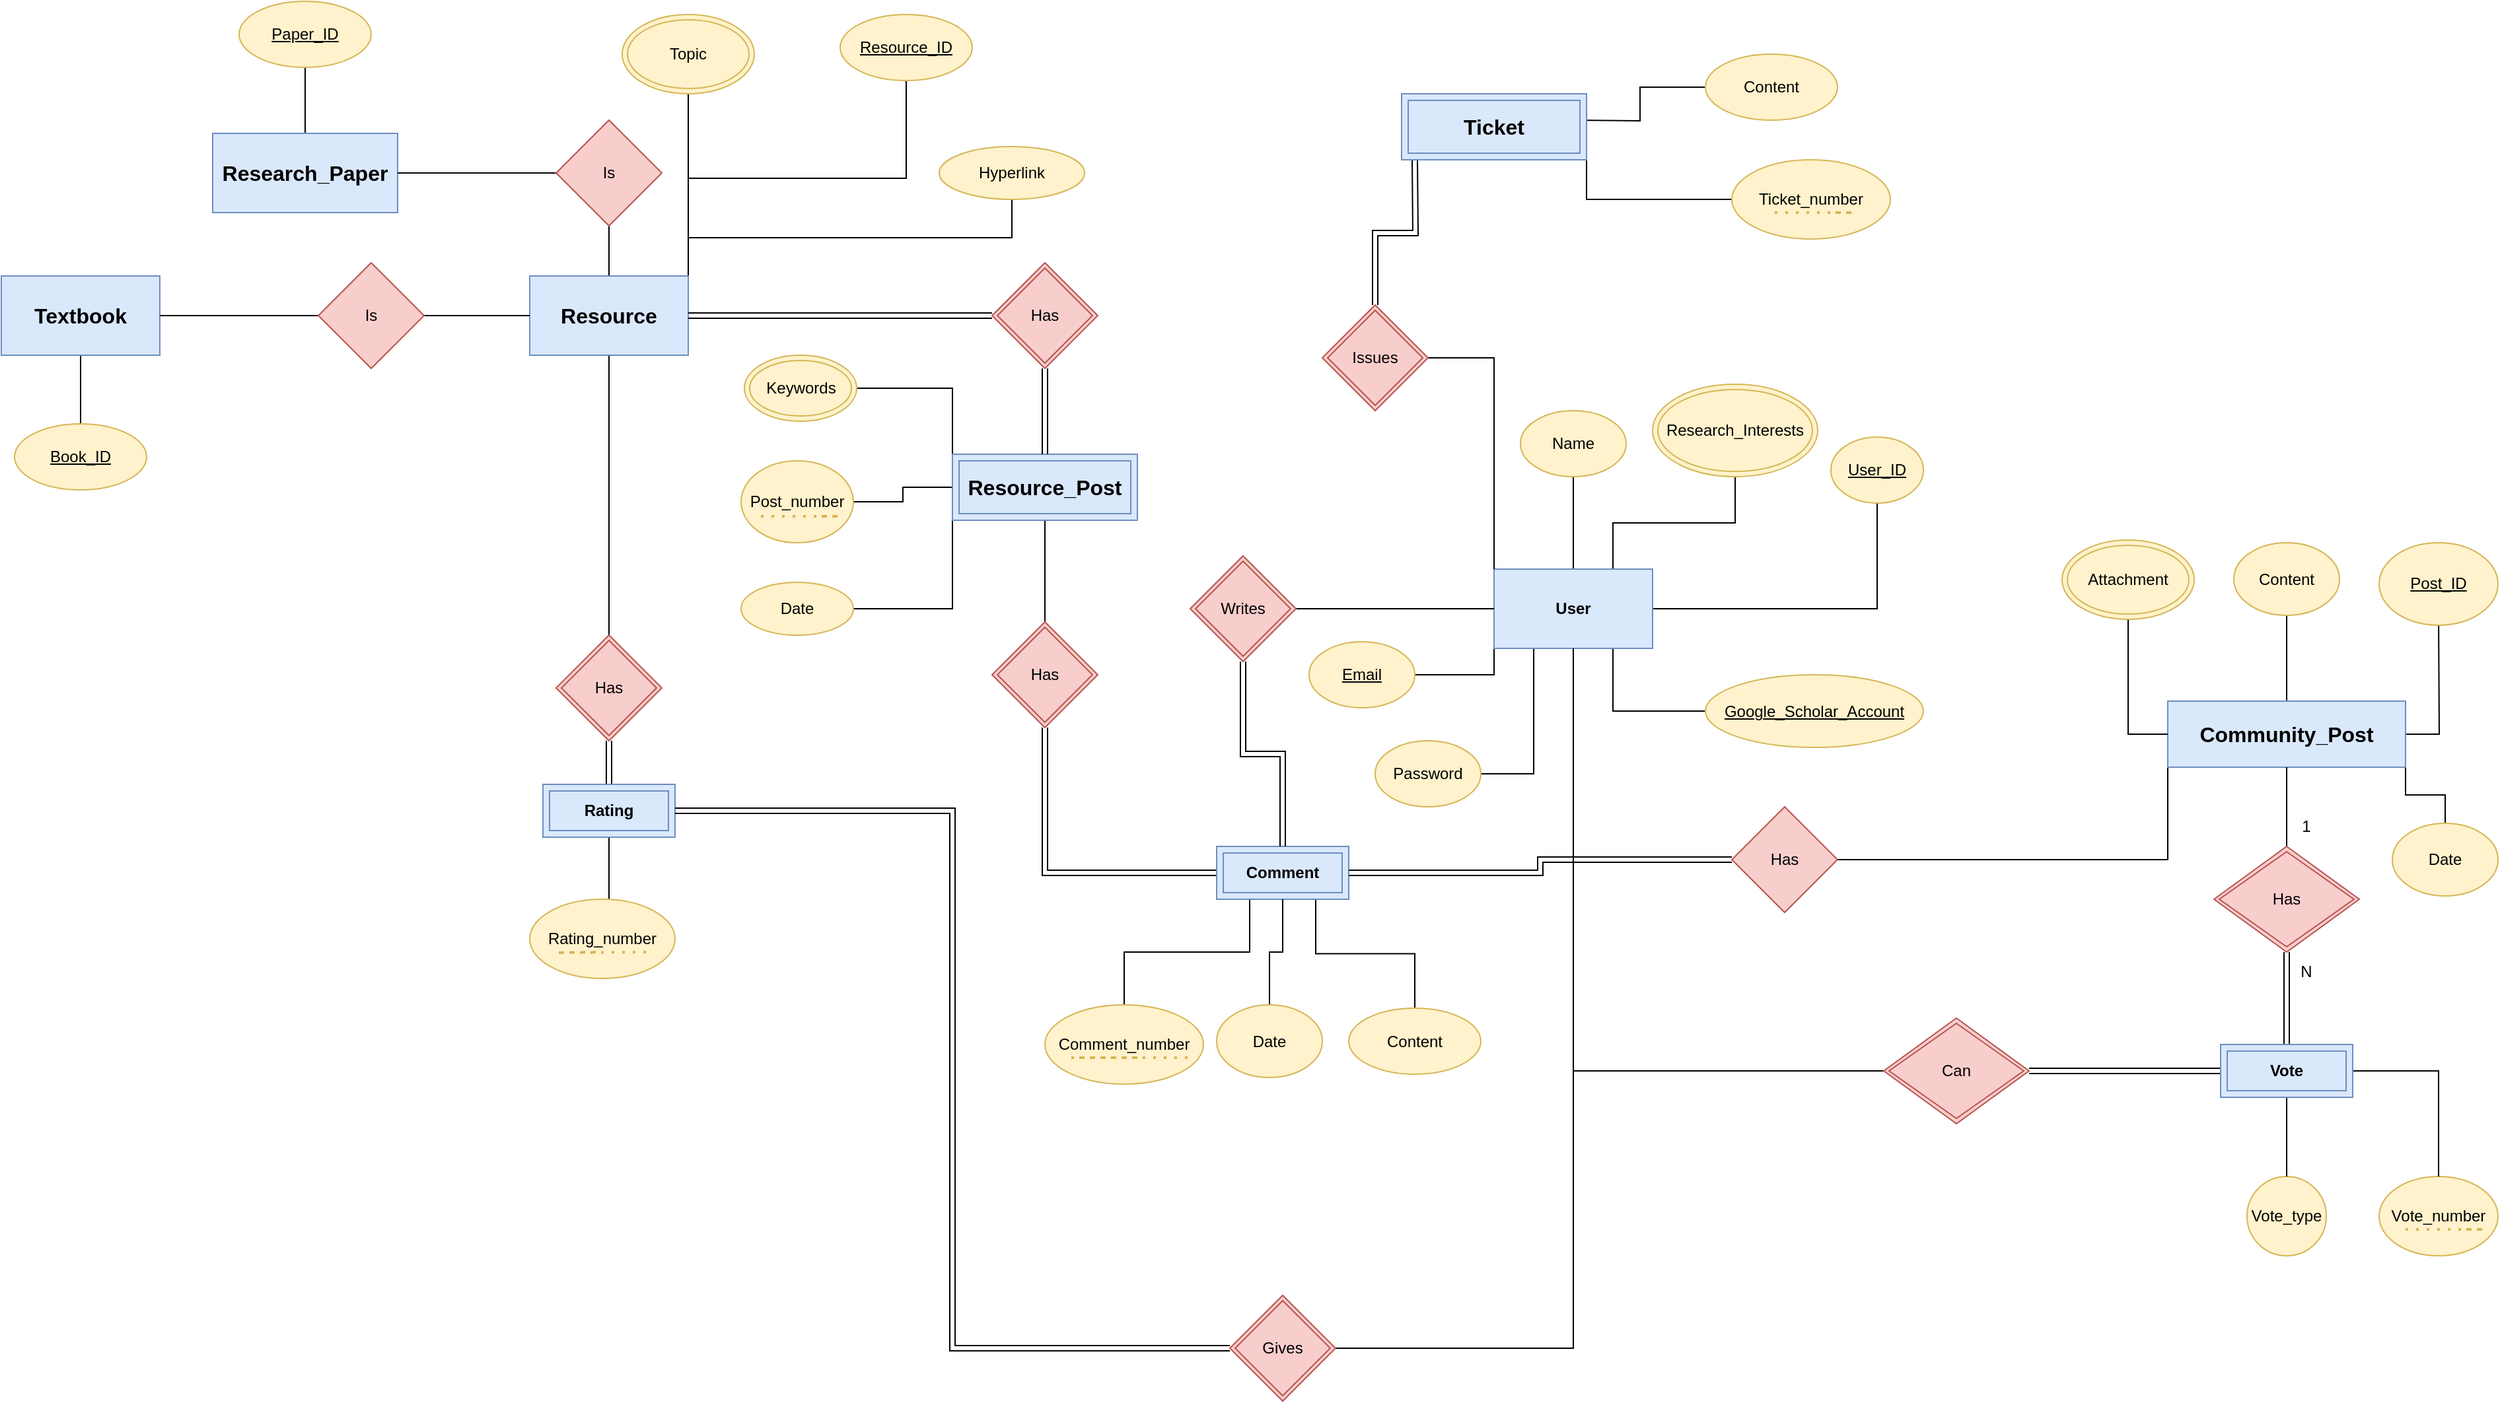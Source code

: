 <mxfile version="21.0.6" type="github">
  <diagram id="R2lEEEUBdFMjLlhIrx00" name="Page-1">
    <mxGraphModel dx="3800" dy="2198" grid="1" gridSize="10" guides="1" tooltips="1" connect="1" arrows="1" fold="1" page="1" pageScale="1" pageWidth="850" pageHeight="1100" math="0" shadow="0" extFonts="Permanent Marker^https://fonts.googleapis.com/css?family=Permanent+Marker">
      <root>
        <mxCell id="0" />
        <mxCell id="1" parent="0" />
        <mxCell id="YpXeeTf7qJ5zj5Ovl2NS-48" value="" style="edgeStyle=orthogonalEdgeStyle;rounded=0;orthogonalLoop=1;jettySize=auto;html=1;endArrow=none;endFill=0;" parent="1" source="YpXeeTf7qJ5zj5Ovl2NS-2" target="YpXeeTf7qJ5zj5Ovl2NS-47" edge="1">
          <mxGeometry relative="1" as="geometry" />
        </mxCell>
        <mxCell id="YpXeeTf7qJ5zj5Ovl2NS-55" value="" style="edgeStyle=orthogonalEdgeStyle;rounded=0;orthogonalLoop=1;jettySize=auto;html=1;endArrow=none;endFill=0;" parent="1" source="YpXeeTf7qJ5zj5Ovl2NS-2" target="YpXeeTf7qJ5zj5Ovl2NS-54" edge="1">
          <mxGeometry relative="1" as="geometry" />
        </mxCell>
        <mxCell id="YpXeeTf7qJ5zj5Ovl2NS-58" style="edgeStyle=orthogonalEdgeStyle;rounded=0;orthogonalLoop=1;jettySize=auto;html=1;exitX=0.75;exitY=1;exitDx=0;exitDy=0;entryX=0;entryY=0.5;entryDx=0;entryDy=0;endArrow=none;endFill=0;" parent="1" source="YpXeeTf7qJ5zj5Ovl2NS-2" target="YpXeeTf7qJ5zj5Ovl2NS-57" edge="1">
          <mxGeometry relative="1" as="geometry" />
        </mxCell>
        <mxCell id="YpXeeTf7qJ5zj5Ovl2NS-68" style="edgeStyle=orthogonalEdgeStyle;rounded=0;orthogonalLoop=1;jettySize=auto;html=1;exitX=0.75;exitY=0;exitDx=0;exitDy=0;entryX=0.5;entryY=1;entryDx=0;entryDy=0;endArrow=none;endFill=0;" parent="1" source="YpXeeTf7qJ5zj5Ovl2NS-2" target="YpXeeTf7qJ5zj5Ovl2NS-67" edge="1">
          <mxGeometry relative="1" as="geometry" />
        </mxCell>
        <mxCell id="CcATFbNi5NQpu170G1Sn-9" style="edgeStyle=orthogonalEdgeStyle;rounded=0;orthogonalLoop=1;jettySize=auto;html=1;exitX=0;exitY=1;exitDx=0;exitDy=0;entryX=1;entryY=0.5;entryDx=0;entryDy=0;endArrow=none;endFill=0;" parent="1" source="YpXeeTf7qJ5zj5Ovl2NS-2" target="CcATFbNi5NQpu170G1Sn-8" edge="1">
          <mxGeometry relative="1" as="geometry" />
        </mxCell>
        <mxCell id="CcATFbNi5NQpu170G1Sn-11" style="edgeStyle=orthogonalEdgeStyle;rounded=0;orthogonalLoop=1;jettySize=auto;html=1;exitX=0.25;exitY=1;exitDx=0;exitDy=0;entryX=1;entryY=0.5;entryDx=0;entryDy=0;endArrow=none;endFill=0;" parent="1" source="YpXeeTf7qJ5zj5Ovl2NS-2" target="CcATFbNi5NQpu170G1Sn-10" edge="1">
          <mxGeometry relative="1" as="geometry" />
        </mxCell>
        <mxCell id="QStKEDk6KylnoWYYGcLN-30" style="edgeStyle=orthogonalEdgeStyle;rounded=0;orthogonalLoop=1;jettySize=auto;html=1;exitX=0.5;exitY=1;exitDx=0;exitDy=0;endArrow=none;endFill=0;entryX=1;entryY=0.5;entryDx=0;entryDy=0;" edge="1" parent="1" source="YpXeeTf7qJ5zj5Ovl2NS-2" target="QStKEDk6KylnoWYYGcLN-31">
          <mxGeometry relative="1" as="geometry">
            <mxPoint x="-110" y="760" as="targetPoint" />
          </mxGeometry>
        </mxCell>
        <mxCell id="YpXeeTf7qJ5zj5Ovl2NS-2" value="User" style="rounded=0;whiteSpace=wrap;html=1;fontStyle=1;fillColor=#dae8fc;strokeColor=#6c8ebf;" parent="1" vertex="1">
          <mxGeometry x="-170" y="220" width="120" height="60" as="geometry" />
        </mxCell>
        <mxCell id="CcATFbNi5NQpu170G1Sn-25" style="edgeStyle=orthogonalEdgeStyle;rounded=0;orthogonalLoop=1;jettySize=auto;html=1;exitX=1;exitY=0;exitDx=0;exitDy=0;endArrow=none;endFill=0;" parent="1" target="CcATFbNi5NQpu170G1Sn-21" edge="1">
          <mxGeometry relative="1" as="geometry">
            <mxPoint x="-110" y="-120" as="sourcePoint" />
          </mxGeometry>
        </mxCell>
        <mxCell id="CcATFbNi5NQpu170G1Sn-26" style="edgeStyle=orthogonalEdgeStyle;rounded=0;orthogonalLoop=1;jettySize=auto;html=1;exitX=1;exitY=1;exitDx=0;exitDy=0;entryX=0;entryY=0.5;entryDx=0;entryDy=0;endArrow=none;endFill=0;" parent="1" source="QStKEDk6KylnoWYYGcLN-6" target="QStKEDk6KylnoWYYGcLN-15" edge="1">
          <mxGeometry relative="1" as="geometry">
            <mxPoint x="-110" y="-60" as="sourcePoint" />
            <mxPoint x="-10" y="-20" as="targetPoint" />
          </mxGeometry>
        </mxCell>
        <mxCell id="CcATFbNi5NQpu170G1Sn-56" style="edgeStyle=orthogonalEdgeStyle;rounded=0;orthogonalLoop=1;jettySize=auto;html=1;entryX=0.5;entryY=0;entryDx=0;entryDy=0;endArrow=none;endFill=0;" parent="1" source="YpXeeTf7qJ5zj5Ovl2NS-4" target="CcATFbNi5NQpu170G1Sn-55" edge="1">
          <mxGeometry relative="1" as="geometry" />
        </mxCell>
        <mxCell id="YpXeeTf7qJ5zj5Ovl2NS-4" value="&lt;meta charset=&quot;utf-8&quot;&gt;&lt;b id=&quot;docs-internal-guid-718b6a08-7fff-b9a7-0453-49510cfb1dfd&quot; style=&quot;font-weight:normal;&quot;&gt;&lt;span style=&quot;font-size: 12pt; font-family: Arial; color: rgb(0, 0, 0); background-color: transparent; font-weight: 700; font-style: normal; font-variant: normal; text-decoration: none; vertical-align: baseline;&quot;&gt;Textbook&lt;/span&gt;&lt;/b&gt;" style="rounded=0;whiteSpace=wrap;html=1;fillColor=#dae8fc;strokeColor=#6c8ebf;" parent="1" vertex="1">
          <mxGeometry x="-1300" y="-2" width="120" height="60" as="geometry" />
        </mxCell>
        <mxCell id="YpXeeTf7qJ5zj5Ovl2NS-78" value="" style="edgeStyle=orthogonalEdgeStyle;rounded=0;orthogonalLoop=1;jettySize=auto;html=1;endArrow=none;endFill=0;" parent="1" source="YpXeeTf7qJ5zj5Ovl2NS-5" target="YpXeeTf7qJ5zj5Ovl2NS-77" edge="1">
          <mxGeometry relative="1" as="geometry" />
        </mxCell>
        <mxCell id="CcATFbNi5NQpu170G1Sn-7" style="edgeStyle=orthogonalEdgeStyle;rounded=0;orthogonalLoop=1;jettySize=auto;html=1;exitX=1;exitY=0.5;exitDx=0;exitDy=0;entryX=0.5;entryY=1;entryDx=0;entryDy=0;endArrow=none;endFill=0;" parent="1" source="YpXeeTf7qJ5zj5Ovl2NS-5" edge="1">
          <mxGeometry relative="1" as="geometry">
            <mxPoint x="545" y="255" as="targetPoint" />
          </mxGeometry>
        </mxCell>
        <mxCell id="QStKEDk6KylnoWYYGcLN-3" style="edgeStyle=orthogonalEdgeStyle;rounded=0;orthogonalLoop=1;jettySize=auto;html=1;exitX=0;exitY=1;exitDx=0;exitDy=0;entryX=1;entryY=0.5;entryDx=0;entryDy=0;endArrow=none;endFill=0;" edge="1" parent="1" source="YpXeeTf7qJ5zj5Ovl2NS-5" target="QStKEDk6KylnoWYYGcLN-4">
          <mxGeometry relative="1" as="geometry">
            <mxPoint x="100" y="450" as="targetPoint" />
          </mxGeometry>
        </mxCell>
        <mxCell id="QStKEDk6KylnoWYYGcLN-10" style="edgeStyle=orthogonalEdgeStyle;rounded=0;orthogonalLoop=1;jettySize=auto;html=1;exitX=1;exitY=1;exitDx=0;exitDy=0;entryX=0;entryY=0;entryDx=0;entryDy=0;endArrow=none;endFill=0;" edge="1" parent="1" source="YpXeeTf7qJ5zj5Ovl2NS-5" target="QStKEDk6KylnoWYYGcLN-9">
          <mxGeometry relative="1" as="geometry">
            <Array as="points">
              <mxPoint x="520" y="391" />
              <mxPoint x="550" y="391" />
              <mxPoint x="550" y="421" />
            </Array>
          </mxGeometry>
        </mxCell>
        <mxCell id="YpXeeTf7qJ5zj5Ovl2NS-5" value="&lt;b id=&quot;docs-internal-guid-7c196727-7fff-cf44-8b81-c02ef0bab3d8&quot; style=&quot;font-weight:normal;&quot;&gt;&lt;span style=&quot;font-size: 12pt; font-family: Arial; color: rgb(0, 0, 0); background-color: transparent; font-weight: 700; font-style: normal; font-variant: normal; text-decoration: none; vertical-align: baseline;&quot;&gt;Community_Post&lt;/span&gt;&lt;/b&gt;" style="rounded=0;whiteSpace=wrap;html=1;fillColor=#dae8fc;strokeColor=#6c8ebf;" parent="1" vertex="1">
          <mxGeometry x="340" y="320" width="180" height="50" as="geometry" />
        </mxCell>
        <mxCell id="YpXeeTf7qJ5zj5Ovl2NS-88" style="edgeStyle=orthogonalEdgeStyle;rounded=0;orthogonalLoop=1;jettySize=auto;html=1;shape=link;exitX=0.5;exitY=0;exitDx=0;exitDy=0;" parent="1" source="YpXeeTf7qJ5zj5Ovl2NS-89" target="YpXeeTf7qJ5zj5Ovl2NS-86" edge="1">
          <mxGeometry relative="1" as="geometry">
            <mxPoint x="-840" y="391" as="sourcePoint" />
          </mxGeometry>
        </mxCell>
        <mxCell id="YpXeeTf7qJ5zj5Ovl2NS-81" style="edgeStyle=orthogonalEdgeStyle;rounded=0;orthogonalLoop=1;jettySize=auto;html=1;exitX=0.5;exitY=0;exitDx=0;exitDy=0;entryX=0.5;entryY=1;entryDx=0;entryDy=0;endArrow=none;endFill=0;" parent="1" source="YpXeeTf7qJ5zj5Ovl2NS-12" target="YpXeeTf7qJ5zj5Ovl2NS-80" edge="1">
          <mxGeometry relative="1" as="geometry" />
        </mxCell>
        <mxCell id="CcATFbNi5NQpu170G1Sn-46" style="edgeStyle=orthogonalEdgeStyle;rounded=0;orthogonalLoop=1;jettySize=auto;html=1;exitX=1;exitY=0;exitDx=0;exitDy=0;entryX=0.5;entryY=1;entryDx=0;entryDy=0;endArrow=none;endFill=0;" parent="1" source="YpXeeTf7qJ5zj5Ovl2NS-12" target="CcATFbNi5NQpu170G1Sn-44" edge="1">
          <mxGeometry relative="1" as="geometry" />
        </mxCell>
        <mxCell id="CcATFbNi5NQpu170G1Sn-50" style="edgeStyle=orthogonalEdgeStyle;rounded=0;orthogonalLoop=1;jettySize=auto;html=1;exitX=1;exitY=0;exitDx=0;exitDy=0;endArrow=none;endFill=0;" parent="1" source="YpXeeTf7qJ5zj5Ovl2NS-12" target="CcATFbNi5NQpu170G1Sn-49" edge="1">
          <mxGeometry relative="1" as="geometry" />
        </mxCell>
        <mxCell id="CcATFbNi5NQpu170G1Sn-59" style="edgeStyle=orthogonalEdgeStyle;rounded=0;orthogonalLoop=1;jettySize=auto;html=1;exitX=1;exitY=0;exitDx=0;exitDy=0;entryX=0.5;entryY=1;entryDx=0;entryDy=0;endArrow=none;endFill=0;" parent="1" source="YpXeeTf7qJ5zj5Ovl2NS-12" target="CcATFbNi5NQpu170G1Sn-57" edge="1">
          <mxGeometry relative="1" as="geometry" />
        </mxCell>
        <mxCell id="QStKEDk6KylnoWYYGcLN-29" style="edgeStyle=orthogonalEdgeStyle;rounded=0;orthogonalLoop=1;jettySize=auto;html=1;exitX=0.5;exitY=1;exitDx=0;exitDy=0;entryX=0.5;entryY=0;entryDx=0;entryDy=0;endArrow=none;endFill=0;" edge="1" parent="1" source="YpXeeTf7qJ5zj5Ovl2NS-12" target="YpXeeTf7qJ5zj5Ovl2NS-86">
          <mxGeometry relative="1" as="geometry" />
        </mxCell>
        <mxCell id="YpXeeTf7qJ5zj5Ovl2NS-12" value="&lt;span style=&quot;border-color: var(--border-color); color: rgb(0, 0, 0); font-family: Arial; font-size: 16px; font-style: normal; font-variant-ligatures: normal; font-variant-caps: normal; letter-spacing: normal; orphans: 2; text-align: center; text-indent: 0px; text-transform: none; widows: 2; word-spacing: 0px; -webkit-text-stroke-width: 0px; text-decoration-thickness: initial; text-decoration-style: initial; text-decoration-color: initial;&quot;&gt;Resource&lt;/span&gt;" style="rounded=0;whiteSpace=wrap;html=1;fillColor=#dae8fc;strokeColor=#6c8ebf;fontStyle=1;labelBackgroundColor=none;" parent="1" vertex="1">
          <mxGeometry x="-900" y="-2" width="120" height="60" as="geometry" />
        </mxCell>
        <mxCell id="CcATFbNi5NQpu170G1Sn-54" style="edgeStyle=orthogonalEdgeStyle;rounded=0;orthogonalLoop=1;jettySize=auto;html=1;entryX=0.5;entryY=1;entryDx=0;entryDy=0;endArrow=none;endFill=0;" parent="1" source="YpXeeTf7qJ5zj5Ovl2NS-16" target="CcATFbNi5NQpu170G1Sn-53" edge="1">
          <mxGeometry relative="1" as="geometry" />
        </mxCell>
        <mxCell id="YpXeeTf7qJ5zj5Ovl2NS-16" value="&lt;font face=&quot;Arial&quot;&gt;&lt;span style=&quot;font-size: 16px;&quot;&gt;&lt;b&gt;Research_Paper&lt;/b&gt;&lt;/span&gt;&lt;/font&gt;" style="rounded=0;whiteSpace=wrap;html=1;fillColor=#dae8fc;strokeColor=#6c8ebf;" parent="1" vertex="1">
          <mxGeometry x="-1140" y="-110" width="140" height="60" as="geometry" />
        </mxCell>
        <mxCell id="YpXeeTf7qJ5zj5Ovl2NS-23" style="edgeStyle=orthogonalEdgeStyle;rounded=0;orthogonalLoop=1;jettySize=auto;html=1;entryX=0;entryY=0.5;entryDx=0;entryDy=0;exitX=1;exitY=0.5;exitDx=0;exitDy=0;shape=link;" parent="1" source="YpXeeTf7qJ5zj5Ovl2NS-74" target="YpXeeTf7qJ5zj5Ovl2NS-45" edge="1">
          <mxGeometry relative="1" as="geometry">
            <mxPoint x="200" y="600" as="sourcePoint" />
            <mxPoint x="380" y="610" as="targetPoint" />
          </mxGeometry>
        </mxCell>
        <mxCell id="YpXeeTf7qJ5zj5Ovl2NS-24" style="edgeStyle=orthogonalEdgeStyle;rounded=0;orthogonalLoop=1;jettySize=auto;html=1;exitX=0;exitY=0.5;exitDx=0;exitDy=0;entryX=0.5;entryY=1;entryDx=0;entryDy=0;endArrow=none;endFill=0;" parent="1" source="YpXeeTf7qJ5zj5Ovl2NS-74" target="YpXeeTf7qJ5zj5Ovl2NS-2" edge="1">
          <mxGeometry relative="1" as="geometry">
            <mxPoint x="120" y="600" as="sourcePoint" />
          </mxGeometry>
        </mxCell>
        <mxCell id="YpXeeTf7qJ5zj5Ovl2NS-29" value="Vote_number" style="ellipse;whiteSpace=wrap;html=1;fillColor=#fff2cc;strokeColor=#d6b656;" parent="1" vertex="1">
          <mxGeometry x="500" y="680" width="90" height="60" as="geometry" />
        </mxCell>
        <mxCell id="YpXeeTf7qJ5zj5Ovl2NS-38" style="edgeStyle=orthogonalEdgeStyle;rounded=0;orthogonalLoop=1;jettySize=auto;html=1;exitX=1;exitY=0.5;exitDx=0;exitDy=0;entryX=0.5;entryY=0;entryDx=0;entryDy=0;endArrow=none;endFill=0;" parent="1" source="YpXeeTf7qJ5zj5Ovl2NS-45" target="YpXeeTf7qJ5zj5Ovl2NS-29" edge="1">
          <mxGeometry relative="1" as="geometry">
            <mxPoint x="490" y="600" as="sourcePoint" />
          </mxGeometry>
        </mxCell>
        <mxCell id="YpXeeTf7qJ5zj5Ovl2NS-51" style="edgeStyle=orthogonalEdgeStyle;rounded=0;orthogonalLoop=1;jettySize=auto;html=1;shape=link;" parent="1" source="YpXeeTf7qJ5zj5Ovl2NS-31" target="YpXeeTf7qJ5zj5Ovl2NS-45" edge="1">
          <mxGeometry relative="1" as="geometry" />
        </mxCell>
        <mxCell id="YpXeeTf7qJ5zj5Ovl2NS-52" style="edgeStyle=orthogonalEdgeStyle;rounded=0;orthogonalLoop=1;jettySize=auto;html=1;exitX=0.5;exitY=0;exitDx=0;exitDy=0;endArrow=none;endFill=0;" parent="1" source="YpXeeTf7qJ5zj5Ovl2NS-31" target="YpXeeTf7qJ5zj5Ovl2NS-5" edge="1">
          <mxGeometry relative="1" as="geometry" />
        </mxCell>
        <mxCell id="YpXeeTf7qJ5zj5Ovl2NS-31" value="Has" style="shape=rhombus;double=1;perimeter=rhombusPerimeter;whiteSpace=wrap;html=1;align=center;fillColor=#f8cecc;strokeColor=#b85450;" parent="1" vertex="1">
          <mxGeometry x="375" y="430" width="110" height="80" as="geometry" />
        </mxCell>
        <mxCell id="YpXeeTf7qJ5zj5Ovl2NS-32" value="" style="endArrow=none;dashed=1;html=1;dashPattern=1 3;strokeWidth=2;rounded=0;fillColor=#fff2cc;strokeColor=#d6b656;" parent="1" edge="1">
          <mxGeometry width="50" height="50" relative="1" as="geometry">
            <mxPoint x="520" y="720" as="sourcePoint" />
            <mxPoint x="560" y="720" as="targetPoint" />
            <Array as="points">
              <mxPoint x="580" y="720" />
            </Array>
          </mxGeometry>
        </mxCell>
        <mxCell id="YpXeeTf7qJ5zj5Ovl2NS-36" value="Vote_type" style="ellipse;whiteSpace=wrap;html=1;fillColor=#fff2cc;strokeColor=#d6b656;" parent="1" vertex="1">
          <mxGeometry x="400" y="680" width="60" height="60" as="geometry" />
        </mxCell>
        <mxCell id="YpXeeTf7qJ5zj5Ovl2NS-46" style="edgeStyle=orthogonalEdgeStyle;rounded=0;orthogonalLoop=1;jettySize=auto;html=1;exitX=0.5;exitY=1;exitDx=0;exitDy=0;entryX=0.5;entryY=0;entryDx=0;entryDy=0;endArrow=none;endFill=0;" parent="1" source="YpXeeTf7qJ5zj5Ovl2NS-45" target="YpXeeTf7qJ5zj5Ovl2NS-36" edge="1">
          <mxGeometry relative="1" as="geometry" />
        </mxCell>
        <mxCell id="YpXeeTf7qJ5zj5Ovl2NS-45" value="Vote" style="shape=ext;margin=3;double=1;whiteSpace=wrap;html=1;align=center;fillColor=#dae8fc;strokeColor=#6c8ebf;fontStyle=1" parent="1" vertex="1">
          <mxGeometry x="380" y="580" width="100" height="40" as="geometry" />
        </mxCell>
        <mxCell id="YpXeeTf7qJ5zj5Ovl2NS-47" value="&lt;u&gt;User_ID&lt;/u&gt;" style="ellipse;whiteSpace=wrap;html=1;rounded=0;fillColor=#fff2cc;strokeColor=#d6b656;" parent="1" vertex="1">
          <mxGeometry x="85" y="120" width="70" height="50" as="geometry" />
        </mxCell>
        <mxCell id="YpXeeTf7qJ5zj5Ovl2NS-54" value="Name" style="ellipse;whiteSpace=wrap;html=1;rounded=0;fillColor=#fff2cc;strokeColor=#d6b656;" parent="1" vertex="1">
          <mxGeometry x="-150" y="100" width="80" height="50" as="geometry" />
        </mxCell>
        <mxCell id="YpXeeTf7qJ5zj5Ovl2NS-57" value="Google_Scholar_Account" style="ellipse;html=1;rounded=0;whiteSpace=wrap;fontStyle=4;fillColor=#fff2cc;strokeColor=#d6b656;" parent="1" vertex="1">
          <mxGeometry x="-10" y="300" width="165" height="55" as="geometry" />
        </mxCell>
        <mxCell id="YpXeeTf7qJ5zj5Ovl2NS-67" value="&lt;span style=&quot;color: rgb(0, 0, 0); font-family: Helvetica; font-size: 12px; font-style: normal; font-variant-ligatures: normal; font-variant-caps: normal; font-weight: 400; letter-spacing: normal; orphans: 2; text-align: center; text-indent: 0px; text-transform: none; widows: 2; word-spacing: 0px; -webkit-text-stroke-width: 0px; text-decoration-thickness: initial; text-decoration-style: initial; text-decoration-color: initial; float: none; display: inline !important;&quot;&gt;Research_Interests&lt;/span&gt;" style="ellipse;shape=doubleEllipse;whiteSpace=wrap;html=1;fillColor=#fff2cc;strokeColor=#d6b656;labelBackgroundColor=none;" parent="1" vertex="1">
          <mxGeometry x="-50" y="80" width="125" height="70" as="geometry" />
        </mxCell>
        <mxCell id="YpXeeTf7qJ5zj5Ovl2NS-74" value="Can" style="shape=rhombus;double=1;perimeter=rhombusPerimeter;whiteSpace=wrap;html=1;align=center;fillColor=#f8cecc;strokeColor=#b85450;" parent="1" vertex="1">
          <mxGeometry x="125" y="560" width="110" height="80" as="geometry" />
        </mxCell>
        <mxCell id="YpXeeTf7qJ5zj5Ovl2NS-77" value="Content" style="ellipse;whiteSpace=wrap;html=1;rounded=0;fillColor=#fff2cc;strokeColor=#d6b656;" parent="1" vertex="1">
          <mxGeometry x="390" y="200" width="80" height="55" as="geometry" />
        </mxCell>
        <mxCell id="YpXeeTf7qJ5zj5Ovl2NS-82" style="edgeStyle=orthogonalEdgeStyle;rounded=0;orthogonalLoop=1;jettySize=auto;html=1;exitX=0;exitY=0.5;exitDx=0;exitDy=0;entryX=1;entryY=0.5;entryDx=0;entryDy=0;endArrow=none;endFill=0;" parent="1" source="YpXeeTf7qJ5zj5Ovl2NS-80" target="YpXeeTf7qJ5zj5Ovl2NS-16" edge="1">
          <mxGeometry relative="1" as="geometry" />
        </mxCell>
        <mxCell id="YpXeeTf7qJ5zj5Ovl2NS-80" value="Is" style="rhombus;whiteSpace=wrap;html=1;fillColor=#f8cecc;strokeColor=#b85450;" parent="1" vertex="1">
          <mxGeometry x="-880" y="-120" width="80" height="80" as="geometry" />
        </mxCell>
        <mxCell id="YpXeeTf7qJ5zj5Ovl2NS-84" style="edgeStyle=orthogonalEdgeStyle;rounded=0;orthogonalLoop=1;jettySize=auto;html=1;entryX=1;entryY=0.5;entryDx=0;entryDy=0;endArrow=none;endFill=0;" parent="1" source="YpXeeTf7qJ5zj5Ovl2NS-83" target="YpXeeTf7qJ5zj5Ovl2NS-4" edge="1">
          <mxGeometry relative="1" as="geometry" />
        </mxCell>
        <mxCell id="QStKEDk6KylnoWYYGcLN-26" style="edgeStyle=orthogonalEdgeStyle;rounded=0;orthogonalLoop=1;jettySize=auto;html=1;exitX=1;exitY=0.5;exitDx=0;exitDy=0;entryX=0;entryY=0.5;entryDx=0;entryDy=0;endArrow=none;endFill=0;" edge="1" parent="1" source="YpXeeTf7qJ5zj5Ovl2NS-83" target="YpXeeTf7qJ5zj5Ovl2NS-12">
          <mxGeometry relative="1" as="geometry" />
        </mxCell>
        <mxCell id="YpXeeTf7qJ5zj5Ovl2NS-83" value="Is" style="rhombus;whiteSpace=wrap;html=1;fillColor=#f8cecc;strokeColor=#b85450;" parent="1" vertex="1">
          <mxGeometry x="-1060" y="-12" width="80" height="80" as="geometry" />
        </mxCell>
        <mxCell id="YpXeeTf7qJ5zj5Ovl2NS-86" value="Has" style="shape=rhombus;double=1;perimeter=rhombusPerimeter;whiteSpace=wrap;html=1;align=center;fillColor=#f8cecc;strokeColor=#b85450;" parent="1" vertex="1">
          <mxGeometry x="-880" y="270" width="80" height="80" as="geometry" />
        </mxCell>
        <mxCell id="CcATFbNi5NQpu170G1Sn-65" style="edgeStyle=orthogonalEdgeStyle;rounded=0;orthogonalLoop=1;jettySize=auto;html=1;exitX=0.5;exitY=1;exitDx=0;exitDy=0;endArrow=none;endFill=0;" parent="1" source="YpXeeTf7qJ5zj5Ovl2NS-89" edge="1">
          <mxGeometry relative="1" as="geometry">
            <mxPoint x="-840" y="475" as="targetPoint" />
          </mxGeometry>
        </mxCell>
        <mxCell id="YpXeeTf7qJ5zj5Ovl2NS-89" value="Rating" style="shape=ext;margin=3;double=1;whiteSpace=wrap;html=1;align=center;rounded=0;fillColor=#dae8fc;strokeColor=#6c8ebf;fontStyle=1" parent="1" vertex="1">
          <mxGeometry x="-890" y="383" width="100" height="40" as="geometry" />
        </mxCell>
        <mxCell id="YpXeeTf7qJ5zj5Ovl2NS-97" style="edgeStyle=orthogonalEdgeStyle;rounded=0;orthogonalLoop=1;jettySize=auto;html=1;exitX=0.5;exitY=1;exitDx=0;exitDy=0;endArrow=none;endFill=0;" parent="1" source="YpXeeTf7qJ5zj5Ovl2NS-91" target="YpXeeTf7qJ5zj5Ovl2NS-96" edge="1">
          <mxGeometry relative="1" as="geometry" />
        </mxCell>
        <mxCell id="CcATFbNi5NQpu170G1Sn-33" style="edgeStyle=orthogonalEdgeStyle;rounded=0;orthogonalLoop=1;jettySize=auto;html=1;exitX=0;exitY=0.5;exitDx=0;exitDy=0;entryX=1;entryY=0.5;entryDx=0;entryDy=0;endArrow=none;endFill=0;" parent="1" source="YpXeeTf7qJ5zj5Ovl2NS-91" target="QStKEDk6KylnoWYYGcLN-18" edge="1">
          <mxGeometry relative="1" as="geometry">
            <mxPoint x="-630.0" y="158" as="targetPoint" />
          </mxGeometry>
        </mxCell>
        <mxCell id="CcATFbNi5NQpu170G1Sn-36" style="edgeStyle=orthogonalEdgeStyle;rounded=0;orthogonalLoop=1;jettySize=auto;html=1;exitX=0;exitY=1;exitDx=0;exitDy=0;entryX=1;entryY=0.5;entryDx=0;entryDy=0;endArrow=none;endFill=0;" parent="1" source="YpXeeTf7qJ5zj5Ovl2NS-91" target="CcATFbNi5NQpu170G1Sn-35" edge="1">
          <mxGeometry relative="1" as="geometry" />
        </mxCell>
        <mxCell id="CcATFbNi5NQpu170G1Sn-39" style="edgeStyle=orthogonalEdgeStyle;rounded=0;orthogonalLoop=1;jettySize=auto;html=1;exitX=0;exitY=0;exitDx=0;exitDy=0;entryX=1;entryY=0.5;entryDx=0;entryDy=0;endArrow=none;endFill=0;" parent="1" source="YpXeeTf7qJ5zj5Ovl2NS-91" target="CcATFbNi5NQpu170G1Sn-38" edge="1">
          <mxGeometry relative="1" as="geometry" />
        </mxCell>
        <mxCell id="YpXeeTf7qJ5zj5Ovl2NS-91" value="&lt;b style=&quot;border-color: var(--border-color); font-family: Arial; font-size: 16px;&quot;&gt;Resource_Post&lt;/b&gt;" style="shape=ext;margin=3;double=1;whiteSpace=wrap;html=1;align=center;rounded=0;fillColor=#dae8fc;strokeColor=#6c8ebf;" parent="1" vertex="1">
          <mxGeometry x="-580" y="133" width="140" height="50" as="geometry" />
        </mxCell>
        <mxCell id="YpXeeTf7qJ5zj5Ovl2NS-93" style="edgeStyle=orthogonalEdgeStyle;rounded=0;orthogonalLoop=1;jettySize=auto;html=1;exitX=0.5;exitY=1;exitDx=0;exitDy=0;shape=link;" parent="1" source="YpXeeTf7qJ5zj5Ovl2NS-92" target="YpXeeTf7qJ5zj5Ovl2NS-91" edge="1">
          <mxGeometry relative="1" as="geometry" />
        </mxCell>
        <mxCell id="YpXeeTf7qJ5zj5Ovl2NS-94" style="edgeStyle=orthogonalEdgeStyle;rounded=0;orthogonalLoop=1;jettySize=auto;html=1;exitX=0;exitY=0.5;exitDx=0;exitDy=0;entryX=1;entryY=0.5;entryDx=0;entryDy=0;endArrow=none;endFill=0;shape=link;" parent="1" source="YpXeeTf7qJ5zj5Ovl2NS-92" target="YpXeeTf7qJ5zj5Ovl2NS-12" edge="1">
          <mxGeometry relative="1" as="geometry" />
        </mxCell>
        <mxCell id="YpXeeTf7qJ5zj5Ovl2NS-92" value="Has" style="shape=rhombus;double=1;perimeter=rhombusPerimeter;whiteSpace=wrap;html=1;align=center;fillColor=#f8cecc;strokeColor=#b85450;" parent="1" vertex="1">
          <mxGeometry x="-550" y="-12" width="80" height="80" as="geometry" />
        </mxCell>
        <mxCell id="YpXeeTf7qJ5zj5Ovl2NS-101" style="edgeStyle=orthogonalEdgeStyle;rounded=0;orthogonalLoop=1;jettySize=auto;html=1;exitX=0.5;exitY=1;exitDx=0;exitDy=0;entryX=0;entryY=0.5;entryDx=0;entryDy=0;endArrow=none;endFill=0;shape=link;" parent="1" source="YpXeeTf7qJ5zj5Ovl2NS-96" target="YpXeeTf7qJ5zj5Ovl2NS-99" edge="1">
          <mxGeometry relative="1" as="geometry" />
        </mxCell>
        <mxCell id="YpXeeTf7qJ5zj5Ovl2NS-96" value="Has" style="shape=rhombus;double=1;perimeter=rhombusPerimeter;whiteSpace=wrap;html=1;align=center;fillColor=#f8cecc;strokeColor=#b85450;" parent="1" vertex="1">
          <mxGeometry x="-550" y="260" width="80" height="80" as="geometry" />
        </mxCell>
        <mxCell id="CcATFbNi5NQpu170G1Sn-30" style="edgeStyle=orthogonalEdgeStyle;rounded=0;orthogonalLoop=1;jettySize=auto;html=1;exitX=0.75;exitY=1;exitDx=0;exitDy=0;endArrow=none;endFill=0;" parent="1" source="YpXeeTf7qJ5zj5Ovl2NS-99" target="CcATFbNi5NQpu170G1Sn-28" edge="1">
          <mxGeometry relative="1" as="geometry" />
        </mxCell>
        <mxCell id="CcATFbNi5NQpu170G1Sn-31" style="edgeStyle=orthogonalEdgeStyle;rounded=0;orthogonalLoop=1;jettySize=auto;html=1;exitX=0.25;exitY=1;exitDx=0;exitDy=0;endArrow=none;endFill=0;entryX=0.5;entryY=0;entryDx=0;entryDy=0;" parent="1" source="YpXeeTf7qJ5zj5Ovl2NS-99" target="CcATFbNi5NQpu170G1Sn-61" edge="1">
          <mxGeometry relative="1" as="geometry">
            <mxPoint x="-410" y="550" as="targetPoint" />
          </mxGeometry>
        </mxCell>
        <mxCell id="YpXeeTf7qJ5zj5Ovl2NS-99" value="Comment" style="shape=ext;margin=3;double=1;whiteSpace=wrap;html=1;align=center;rounded=0;fillColor=#dae8fc;strokeColor=#6c8ebf;fontStyle=1" parent="1" vertex="1">
          <mxGeometry x="-380" y="430" width="100" height="40" as="geometry" />
        </mxCell>
        <mxCell id="YpXeeTf7qJ5zj5Ovl2NS-102" style="edgeStyle=orthogonalEdgeStyle;rounded=0;orthogonalLoop=1;jettySize=auto;html=1;shape=link;" parent="1" source="YpXeeTf7qJ5zj5Ovl2NS-100" target="YpXeeTf7qJ5zj5Ovl2NS-99" edge="1">
          <mxGeometry relative="1" as="geometry" />
        </mxCell>
        <mxCell id="YpXeeTf7qJ5zj5Ovl2NS-104" style="edgeStyle=orthogonalEdgeStyle;rounded=0;orthogonalLoop=1;jettySize=auto;html=1;entryX=0;entryY=0.5;entryDx=0;entryDy=0;endArrow=none;endFill=0;" parent="1" source="YpXeeTf7qJ5zj5Ovl2NS-100" target="YpXeeTf7qJ5zj5Ovl2NS-2" edge="1">
          <mxGeometry relative="1" as="geometry" />
        </mxCell>
        <mxCell id="YpXeeTf7qJ5zj5Ovl2NS-100" value="Writes" style="shape=rhombus;double=1;perimeter=rhombusPerimeter;whiteSpace=wrap;html=1;align=center;fillColor=#f8cecc;strokeColor=#b85450;" parent="1" vertex="1">
          <mxGeometry x="-400" y="210" width="80" height="80" as="geometry" />
        </mxCell>
        <mxCell id="YpXeeTf7qJ5zj5Ovl2NS-106" style="edgeStyle=orthogonalEdgeStyle;rounded=0;orthogonalLoop=1;jettySize=auto;html=1;entryX=0;entryY=0.5;entryDx=0;entryDy=0;shape=link;" parent="1" source="YpXeeTf7qJ5zj5Ovl2NS-105" edge="1">
          <mxGeometry relative="1" as="geometry">
            <mxPoint x="-230" y="-90" as="targetPoint" />
          </mxGeometry>
        </mxCell>
        <mxCell id="YpXeeTf7qJ5zj5Ovl2NS-107" style="edgeStyle=orthogonalEdgeStyle;rounded=0;orthogonalLoop=1;jettySize=auto;html=1;entryX=0;entryY=0;entryDx=0;entryDy=0;endArrow=none;endFill=0;" parent="1" source="YpXeeTf7qJ5zj5Ovl2NS-105" target="YpXeeTf7qJ5zj5Ovl2NS-2" edge="1">
          <mxGeometry relative="1" as="geometry" />
        </mxCell>
        <mxCell id="YpXeeTf7qJ5zj5Ovl2NS-105" value="Issues" style="shape=rhombus;double=1;perimeter=rhombusPerimeter;whiteSpace=wrap;html=1;align=center;fillColor=#f8cecc;strokeColor=#b85450;" parent="1" vertex="1">
          <mxGeometry x="-300" y="20" width="80" height="80" as="geometry" />
        </mxCell>
        <mxCell id="CcATFbNi5NQpu170G1Sn-4" style="edgeStyle=orthogonalEdgeStyle;rounded=0;orthogonalLoop=1;jettySize=auto;html=1;exitX=0.5;exitY=1;exitDx=0;exitDy=0;entryX=0;entryY=0.5;entryDx=0;entryDy=0;endArrow=none;endFill=0;" parent="1" source="CcATFbNi5NQpu170G1Sn-3" target="YpXeeTf7qJ5zj5Ovl2NS-5" edge="1">
          <mxGeometry relative="1" as="geometry" />
        </mxCell>
        <mxCell id="CcATFbNi5NQpu170G1Sn-3" value="Attachment" style="ellipse;shape=doubleEllipse;whiteSpace=wrap;html=1;fillColor=#fff2cc;strokeColor=#d6b656;" parent="1" vertex="1">
          <mxGeometry x="260" y="198" width="100" height="60" as="geometry" />
        </mxCell>
        <mxCell id="CcATFbNi5NQpu170G1Sn-6" value="Post_ID" style="ellipse;whiteSpace=wrap;html=1;fontStyle=4;fillColor=#fff2cc;strokeColor=#d6b656;" parent="1" vertex="1">
          <mxGeometry x="500" y="200" width="90" height="62.5" as="geometry" />
        </mxCell>
        <mxCell id="CcATFbNi5NQpu170G1Sn-8" value="Email" style="ellipse;whiteSpace=wrap;html=1;fontStyle=4;fillColor=#fff2cc;strokeColor=#d6b656;" parent="1" vertex="1">
          <mxGeometry x="-310" y="275" width="80" height="50" as="geometry" />
        </mxCell>
        <mxCell id="CcATFbNi5NQpu170G1Sn-10" value="Password" style="ellipse;whiteSpace=wrap;html=1;fillColor=#fff2cc;strokeColor=#d6b656;" parent="1" vertex="1">
          <mxGeometry x="-260" y="350" width="80" height="50" as="geometry" />
        </mxCell>
        <mxCell id="CcATFbNi5NQpu170G1Sn-21" value="Content" style="ellipse;whiteSpace=wrap;html=1;fillColor=#fff2cc;strokeColor=#d6b656;" parent="1" vertex="1">
          <mxGeometry x="-10" y="-170" width="100" height="50" as="geometry" />
        </mxCell>
        <mxCell id="CcATFbNi5NQpu170G1Sn-28" value="Content" style="ellipse;whiteSpace=wrap;html=1;fillColor=#fff2cc;strokeColor=#d6b656;" parent="1" vertex="1">
          <mxGeometry x="-280" y="552.5" width="100" height="50" as="geometry" />
        </mxCell>
        <mxCell id="CcATFbNi5NQpu170G1Sn-35" value="Date" style="ellipse;whiteSpace=wrap;html=1;fillColor=#fff2cc;strokeColor=#d6b656;" parent="1" vertex="1">
          <mxGeometry x="-740" y="230" width="85" height="40" as="geometry" />
        </mxCell>
        <mxCell id="CcATFbNi5NQpu170G1Sn-38" value="Keywords" style="ellipse;shape=doubleEllipse;whiteSpace=wrap;html=1;fillColor=#fff2cc;strokeColor=#d6b656;" parent="1" vertex="1">
          <mxGeometry x="-737.5" y="58" width="85" height="50" as="geometry" />
        </mxCell>
        <mxCell id="CcATFbNi5NQpu170G1Sn-44" value="Hyperlink" style="ellipse;whiteSpace=wrap;html=1;fillColor=#fff2cc;strokeColor=#d6b656;" parent="1" vertex="1">
          <mxGeometry x="-590" y="-100" width="110" height="40" as="geometry" />
        </mxCell>
        <mxCell id="CcATFbNi5NQpu170G1Sn-49" value="Topic" style="ellipse;shape=doubleEllipse;whiteSpace=wrap;html=1;fillColor=#fff2cc;strokeColor=#d6b656;" parent="1" vertex="1">
          <mxGeometry x="-830" y="-200" width="100" height="60" as="geometry" />
        </mxCell>
        <mxCell id="CcATFbNi5NQpu170G1Sn-53" value="Paper_ID" style="ellipse;whiteSpace=wrap;html=1;fontStyle=4;fillColor=#fff2cc;strokeColor=#d6b656;" parent="1" vertex="1">
          <mxGeometry x="-1120" y="-210" width="100" height="50" as="geometry" />
        </mxCell>
        <mxCell id="CcATFbNi5NQpu170G1Sn-55" value="Book_ID" style="ellipse;whiteSpace=wrap;html=1;fontStyle=4;fillColor=#fff2cc;strokeColor=#d6b656;" parent="1" vertex="1">
          <mxGeometry x="-1290" y="110" width="100" height="50" as="geometry" />
        </mxCell>
        <mxCell id="CcATFbNi5NQpu170G1Sn-57" value="Resource_ID" style="ellipse;whiteSpace=wrap;html=1;fontStyle=4;fillColor=#fff2cc;strokeColor=#d6b656;" parent="1" vertex="1">
          <mxGeometry x="-665" y="-200" width="100" height="50" as="geometry" />
        </mxCell>
        <mxCell id="CcATFbNi5NQpu170G1Sn-61" value="Comment_number" style="ellipse;whiteSpace=wrap;html=1;fillColor=#fff2cc;strokeColor=#d6b656;" parent="1" vertex="1">
          <mxGeometry x="-510" y="550" width="120" height="60" as="geometry" />
        </mxCell>
        <mxCell id="CcATFbNi5NQpu170G1Sn-62" value="" style="endArrow=none;dashed=1;html=1;dashPattern=1 3;strokeWidth=2;rounded=0;fillColor=#fff2cc;strokeColor=#d6b656;" parent="1" edge="1">
          <mxGeometry width="50" height="50" relative="1" as="geometry">
            <mxPoint x="-440" y="590" as="sourcePoint" />
            <mxPoint x="-400" y="590" as="targetPoint" />
            <Array as="points">
              <mxPoint x="-490" y="590" />
            </Array>
          </mxGeometry>
        </mxCell>
        <mxCell id="CcATFbNi5NQpu170G1Sn-63" value="Rating_number" style="ellipse;whiteSpace=wrap;html=1;fillColor=#fff2cc;strokeColor=#d6b656;" parent="1" vertex="1">
          <mxGeometry x="-900" y="470" width="110" height="60" as="geometry" />
        </mxCell>
        <mxCell id="CcATFbNi5NQpu170G1Sn-64" value="" style="endArrow=none;dashed=1;html=1;dashPattern=1 3;strokeWidth=2;rounded=0;fillColor=#fff2cc;strokeColor=#d6b656;" parent="1" edge="1">
          <mxGeometry width="50" height="50" relative="1" as="geometry">
            <mxPoint x="-850" y="510" as="sourcePoint" />
            <mxPoint x="-810" y="510" as="targetPoint" />
            <Array as="points">
              <mxPoint x="-880" y="510.5" />
            </Array>
          </mxGeometry>
        </mxCell>
        <mxCell id="QStKEDk6KylnoWYYGcLN-4" value="Has" style="rhombus;whiteSpace=wrap;html=1;fillColor=#f8cecc;strokeColor=#b85450;" vertex="1" parent="1">
          <mxGeometry x="10" y="400" width="80" height="80" as="geometry" />
        </mxCell>
        <mxCell id="QStKEDk6KylnoWYYGcLN-6" value="&lt;b style=&quot;border-color: var(--border-color); font-family: Arial; font-size: 16px;&quot;&gt;Ticket&lt;/b&gt;" style="shape=ext;margin=3;double=1;whiteSpace=wrap;html=1;align=center;rounded=0;fillColor=#dae8fc;strokeColor=#6c8ebf;" vertex="1" parent="1">
          <mxGeometry x="-240" y="-140" width="140" height="50" as="geometry" />
        </mxCell>
        <mxCell id="QStKEDk6KylnoWYYGcLN-9" value="Date" style="ellipse;whiteSpace=wrap;html=1;rounded=0;fillColor=#fff2cc;strokeColor=#d6b656;" vertex="1" parent="1">
          <mxGeometry x="510" y="412.5" width="80" height="55" as="geometry" />
        </mxCell>
        <mxCell id="QStKEDk6KylnoWYYGcLN-11" style="edgeStyle=orthogonalEdgeStyle;rounded=0;orthogonalLoop=1;jettySize=auto;html=1;shape=link;entryX=0;entryY=0.5;entryDx=0;entryDy=0;exitX=1;exitY=0.5;exitDx=0;exitDy=0;" edge="1" parent="1" source="YpXeeTf7qJ5zj5Ovl2NS-99" target="QStKEDk6KylnoWYYGcLN-4">
          <mxGeometry relative="1" as="geometry">
            <mxPoint x="-60" y="340" as="sourcePoint" />
            <mxPoint x="-30" y="480" as="targetPoint" />
          </mxGeometry>
        </mxCell>
        <mxCell id="QStKEDk6KylnoWYYGcLN-13" style="edgeStyle=orthogonalEdgeStyle;rounded=0;orthogonalLoop=1;jettySize=auto;html=1;exitX=0.5;exitY=0;exitDx=0;exitDy=0;entryX=0.5;entryY=1;entryDx=0;entryDy=0;endArrow=none;endFill=0;" edge="1" parent="1" source="QStKEDk6KylnoWYYGcLN-12" target="YpXeeTf7qJ5zj5Ovl2NS-99">
          <mxGeometry relative="1" as="geometry" />
        </mxCell>
        <mxCell id="QStKEDk6KylnoWYYGcLN-12" value="Date" style="ellipse;whiteSpace=wrap;html=1;rounded=0;fillColor=#fff2cc;strokeColor=#d6b656;" vertex="1" parent="1">
          <mxGeometry x="-380" y="550" width="80" height="55" as="geometry" />
        </mxCell>
        <mxCell id="QStKEDk6KylnoWYYGcLN-15" value="Ticket_number" style="ellipse;whiteSpace=wrap;html=1;fillColor=#fff2cc;strokeColor=#d6b656;" vertex="1" parent="1">
          <mxGeometry x="10" y="-90" width="120" height="60" as="geometry" />
        </mxCell>
        <mxCell id="QStKEDk6KylnoWYYGcLN-16" value="" style="endArrow=none;dashed=1;html=1;dashPattern=1 3;strokeWidth=2;rounded=0;fillColor=#fff2cc;strokeColor=#d6b656;" edge="1" parent="1">
          <mxGeometry width="50" height="50" relative="1" as="geometry">
            <mxPoint x="42.5" y="-50.0" as="sourcePoint" />
            <mxPoint x="82.5" y="-50.0" as="targetPoint" />
            <Array as="points">
              <mxPoint x="102.5" y="-50.0" />
            </Array>
          </mxGeometry>
        </mxCell>
        <mxCell id="QStKEDk6KylnoWYYGcLN-17" value="" style="endArrow=none;dashed=1;html=1;dashPattern=1 3;strokeWidth=2;rounded=0;fillColor=#fff2cc;strokeColor=#d6b656;" edge="1" parent="1">
          <mxGeometry width="50" height="50" relative="1" as="geometry">
            <mxPoint x="-725" y="170.0" as="sourcePoint" />
            <mxPoint x="-685" y="170.0" as="targetPoint" />
            <Array as="points">
              <mxPoint x="-665" y="170.0" />
            </Array>
          </mxGeometry>
        </mxCell>
        <mxCell id="QStKEDk6KylnoWYYGcLN-18" value="Post_number" style="ellipse;whiteSpace=wrap;html=1;fillColor=#fff2cc;strokeColor=#d6b656;" vertex="1" parent="1">
          <mxGeometry x="-740" y="138" width="85" height="62" as="geometry" />
        </mxCell>
        <mxCell id="QStKEDk6KylnoWYYGcLN-22" value="" style="endArrow=none;dashed=1;html=1;dashPattern=1 3;strokeWidth=2;rounded=0;fillColor=#fff2cc;strokeColor=#d6b656;" edge="1" parent="1">
          <mxGeometry width="50" height="50" relative="1" as="geometry">
            <mxPoint x="-725" y="180.0" as="sourcePoint" />
            <mxPoint x="-685" y="180.0" as="targetPoint" />
            <Array as="points">
              <mxPoint x="-665" y="180.0" />
            </Array>
          </mxGeometry>
        </mxCell>
        <mxCell id="QStKEDk6KylnoWYYGcLN-32" style="edgeStyle=orthogonalEdgeStyle;rounded=0;orthogonalLoop=1;jettySize=auto;html=1;exitX=0;exitY=0.5;exitDx=0;exitDy=0;entryX=1;entryY=0.5;entryDx=0;entryDy=0;endArrow=none;endFill=0;shape=link;" edge="1" parent="1" source="QStKEDk6KylnoWYYGcLN-31" target="YpXeeTf7qJ5zj5Ovl2NS-89">
          <mxGeometry relative="1" as="geometry" />
        </mxCell>
        <mxCell id="QStKEDk6KylnoWYYGcLN-31" value="Gives" style="shape=rhombus;double=1;perimeter=rhombusPerimeter;whiteSpace=wrap;html=1;align=center;fillColor=#f8cecc;strokeColor=#b85450;" vertex="1" parent="1">
          <mxGeometry x="-370" y="770" width="80" height="80" as="geometry" />
        </mxCell>
        <mxCell id="QStKEDk6KylnoWYYGcLN-33" value="1" style="text;html=1;strokeColor=none;fillColor=none;align=center;verticalAlign=middle;whiteSpace=wrap;rounded=0;" vertex="1" parent="1">
          <mxGeometry x="430" y="406" width="30" height="17" as="geometry" />
        </mxCell>
        <mxCell id="QStKEDk6KylnoWYYGcLN-35" value="N" style="text;html=1;strokeColor=none;fillColor=none;align=center;verticalAlign=middle;whiteSpace=wrap;rounded=0;" vertex="1" parent="1">
          <mxGeometry x="425" y="520" width="40" height="10" as="geometry" />
        </mxCell>
      </root>
    </mxGraphModel>
  </diagram>
</mxfile>
